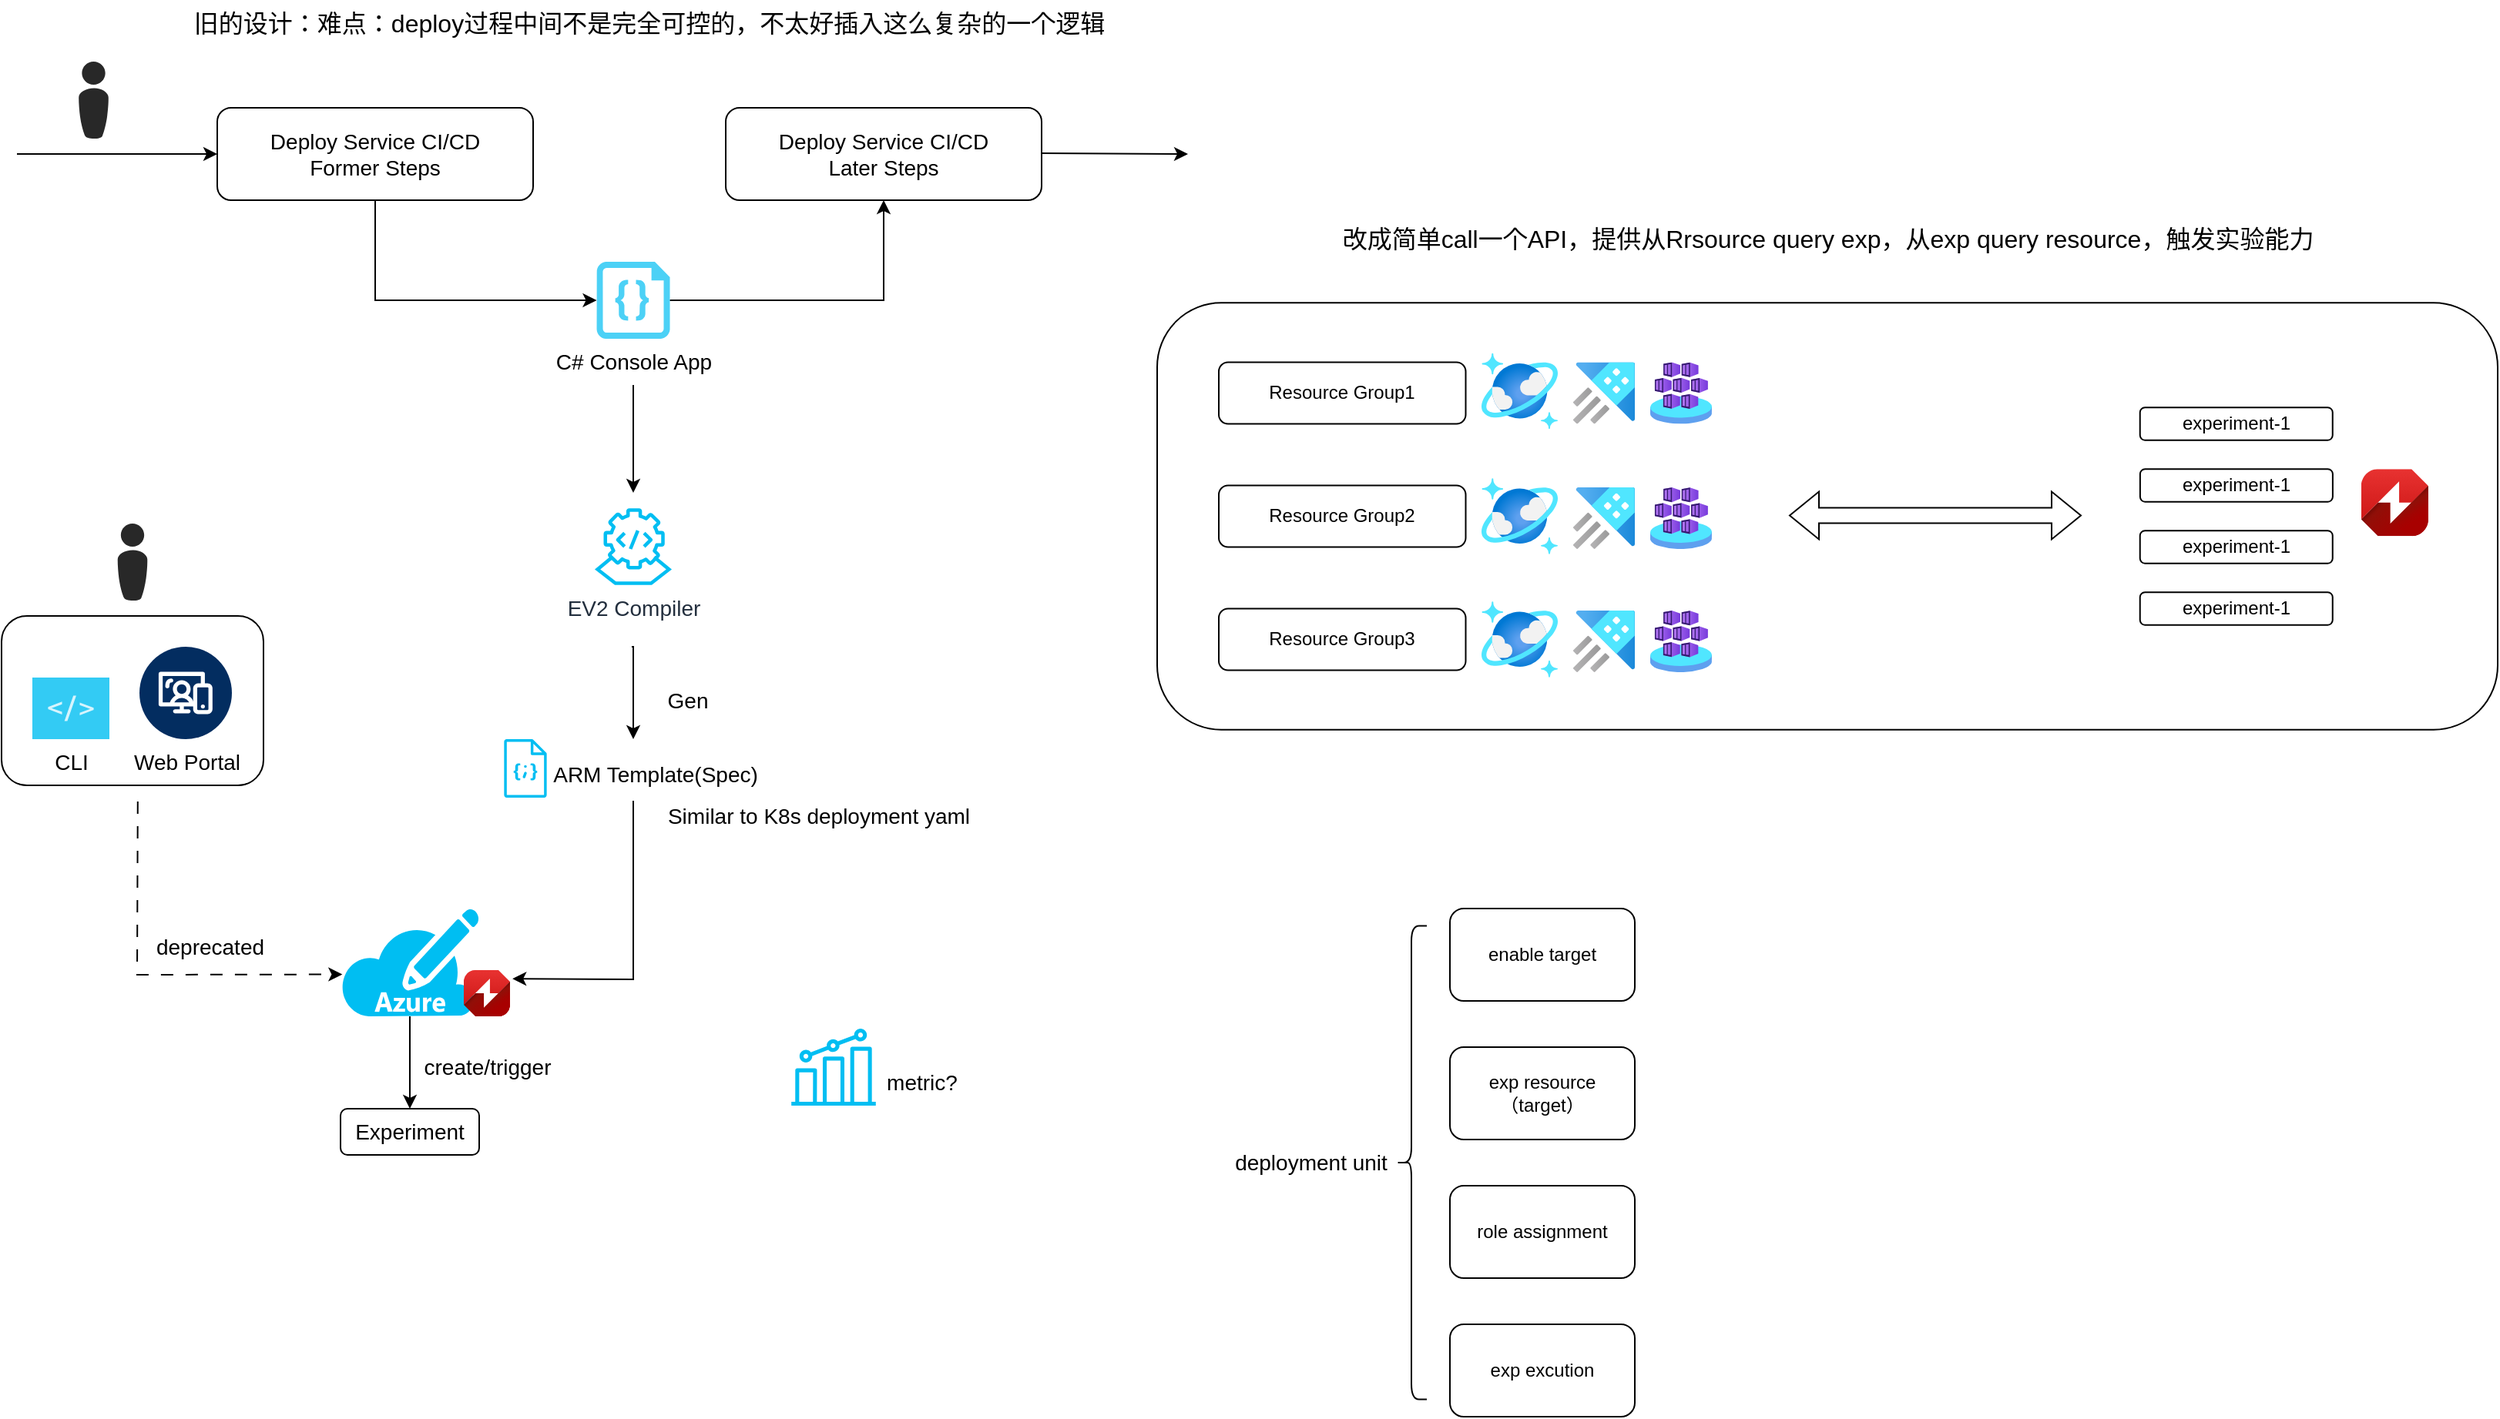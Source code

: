 <mxfile version="24.7.5">
  <diagram name="Page-1" id="mIlsuPGWo_PQo23G4Fa0">
    <mxGraphModel dx="1194" dy="783" grid="1" gridSize="10" guides="1" tooltips="1" connect="1" arrows="1" fold="1" page="0" pageScale="1" pageWidth="850" pageHeight="1100" math="0" shadow="0">
      <root>
        <mxCell id="0" />
        <mxCell id="1" parent="0" />
        <mxCell id="ENxh8J6eoAy1FwvknYnc-28" value="" style="rounded=1;whiteSpace=wrap;html=1;" parent="1" vertex="1">
          <mxGeometry x="790" y="216.62" width="870" height="277.25" as="geometry" />
        </mxCell>
        <mxCell id="2I6tu4B--KC1xBCraNEP-8" value="" style="rounded=1;whiteSpace=wrap;html=1;fontSize=14;" parent="1" vertex="1">
          <mxGeometry x="40" y="420" width="170" height="110" as="geometry" />
        </mxCell>
        <mxCell id="2I6tu4B--KC1xBCraNEP-2" value="CLI&lt;div style=&quot;font-size: 14px;&quot;&gt;&lt;br style=&quot;font-size: 14px;&quot;&gt;&lt;/div&gt;" style="sketch=0;pointerEvents=1;shadow=0;dashed=0;html=1;labelPosition=center;verticalLabelPosition=bottom;verticalAlign=top;align=center;outlineConnect=0;shape=mxgraph.veeam2.command_line;fillColor=#00BEF2;strokeColor=#6c8ebf;opacity=80;fontSize=14;" parent="1" vertex="1">
          <mxGeometry x="60" y="460" width="50" height="40" as="geometry" />
        </mxCell>
        <mxCell id="2I6tu4B--KC1xBCraNEP-4" value="&lt;div style=&quot;font-size: 14px;&quot;&gt;&lt;br style=&quot;font-size: 14px;&quot;&gt;&lt;/div&gt;" style="verticalLabelPosition=bottom;aspect=fixed;html=1;shape=mxgraph.salesforce.web2;strokeColor=#00BEF2;fillColor=#00BEF2;fontSize=14;" parent="1" vertex="1">
          <mxGeometry x="129.5" y="440" width="60" height="60" as="geometry" />
        </mxCell>
        <mxCell id="2I6tu4B--KC1xBCraNEP-6" value="" style="verticalLabelPosition=bottom;sketch=0;html=1;fillColor=#282828;strokeColor=none;verticalAlign=top;pointerEvents=1;align=center;shape=mxgraph.cisco_safe.people_places_things_icons.icon8;fontSize=14;" parent="1" vertex="1">
          <mxGeometry x="90" y="60" width="19.5" height="50" as="geometry" />
        </mxCell>
        <mxCell id="2I6tu4B--KC1xBCraNEP-7" value="" style="endArrow=classic;html=1;rounded=0;dashed=1;dashPattern=8 8;exitX=0.52;exitY=1.095;exitDx=0;exitDy=0;exitPerimeter=0;entryX=0.013;entryY=0.611;entryDx=0;entryDy=0;entryPerimeter=0;fontSize=14;" parent="1" source="2I6tu4B--KC1xBCraNEP-8" target="2I6tu4B--KC1xBCraNEP-1" edge="1">
          <mxGeometry width="50" height="50" relative="1" as="geometry">
            <mxPoint x="240" y="490" as="sourcePoint" />
            <mxPoint x="320" y="610" as="targetPoint" />
            <Array as="points">
              <mxPoint x="128" y="653" />
            </Array>
          </mxGeometry>
        </mxCell>
        <mxCell id="2I6tu4B--KC1xBCraNEP-9" value="Web Portal" style="text;html=1;align=center;verticalAlign=middle;whiteSpace=wrap;rounded=0;fontSize=14;" parent="1" vertex="1">
          <mxGeometry x="110" y="500" width="100.5" height="30" as="geometry" />
        </mxCell>
        <mxCell id="2I6tu4B--KC1xBCraNEP-11" value="EV2 Compiler&lt;div style=&quot;font-size: 14px;&quot;&gt;&lt;br style=&quot;font-size: 14px;&quot;&gt;&lt;/div&gt;" style="sketch=0;outlineConnect=0;fontColor=#232F3E;gradientColor=none;fillColor=#00BEF2;strokeColor=#3333FF;dashed=0;verticalLabelPosition=bottom;verticalAlign=top;align=center;html=1;fontSize=14;fontStyle=0;aspect=fixed;shape=mxgraph.aws4.mainframe_modernization_compiler;" parent="1" vertex="1">
          <mxGeometry x="425" y="350" width="50" height="50" as="geometry" />
        </mxCell>
        <mxCell id="2I6tu4B--KC1xBCraNEP-17" value="" style="group;fontSize=14;" parent="1" vertex="1" connectable="0">
          <mxGeometry x="366.11" y="500" width="187.77" height="42" as="geometry" />
        </mxCell>
        <mxCell id="2I6tu4B--KC1xBCraNEP-12" value="" style="sketch=0;outlineConnect=0;fontColor=#232F3E;gradientColor=none;fillColor=#00BEF2;strokeColor=none;dashed=0;verticalLabelPosition=bottom;verticalAlign=top;align=center;html=1;fontSize=14;fontStyle=0;aspect=fixed;pointerEvents=1;shape=mxgraph.aws4.json_script;" parent="2I6tu4B--KC1xBCraNEP-17" vertex="1">
          <mxGeometry width="27.77" height="38" as="geometry" />
        </mxCell>
        <mxCell id="2I6tu4B--KC1xBCraNEP-16" value="ARM Template(Spec)" style="text;html=1;align=center;verticalAlign=middle;resizable=0;points=[];autosize=1;strokeColor=none;fillColor=none;fontSize=14;" parent="2I6tu4B--KC1xBCraNEP-17" vertex="1">
          <mxGeometry x="17.77" y="8" width="160" height="30" as="geometry" />
        </mxCell>
        <mxCell id="2I6tu4B--KC1xBCraNEP-19" value="" style="endArrow=classic;html=1;rounded=0;fontSize=14;" parent="1" edge="1">
          <mxGeometry width="50" height="50" relative="1" as="geometry">
            <mxPoint x="449" y="440" as="sourcePoint" />
            <mxPoint x="450" y="500" as="targetPoint" />
            <Array as="points">
              <mxPoint x="450" y="440" />
            </Array>
          </mxGeometry>
        </mxCell>
        <mxCell id="2I6tu4B--KC1xBCraNEP-20" value="Gen" style="text;html=1;align=center;verticalAlign=middle;resizable=0;points=[];autosize=1;strokeColor=none;fillColor=none;fontSize=14;" parent="1" vertex="1">
          <mxGeometry x="460" y="460" width="50" height="30" as="geometry" />
        </mxCell>
        <mxCell id="2I6tu4B--KC1xBCraNEP-21" value="" style="endArrow=classic;html=1;rounded=0;entryX=1.053;entryY=0.187;entryDx=0;entryDy=0;entryPerimeter=0;fontSize=14;" parent="1" target="2I6tu4B--KC1xBCraNEP-10" edge="1">
          <mxGeometry width="50" height="50" relative="1" as="geometry">
            <mxPoint x="450" y="540" as="sourcePoint" />
            <mxPoint x="425.82" y="630" as="targetPoint" />
            <Array as="points">
              <mxPoint x="450" y="656" />
            </Array>
          </mxGeometry>
        </mxCell>
        <mxCell id="2I6tu4B--KC1xBCraNEP-29" style="edgeStyle=orthogonalEdgeStyle;rounded=0;orthogonalLoop=1;jettySize=auto;html=1;fontSize=14;" parent="1" edge="1">
          <mxGeometry relative="1" as="geometry">
            <mxPoint x="450" y="270" as="sourcePoint" />
            <mxPoint x="450" y="340" as="targetPoint" />
          </mxGeometry>
        </mxCell>
        <mxCell id="2I6tu4B--KC1xBCraNEP-30" style="edgeStyle=orthogonalEdgeStyle;rounded=0;orthogonalLoop=1;jettySize=auto;html=1;exitX=1;exitY=0.5;exitDx=0;exitDy=0;exitPerimeter=0;entryX=0.5;entryY=1;entryDx=0;entryDy=0;fontSize=14;" parent="1" source="2I6tu4B--KC1xBCraNEP-23" target="2I6tu4B--KC1xBCraNEP-26" edge="1">
          <mxGeometry relative="1" as="geometry" />
        </mxCell>
        <mxCell id="2I6tu4B--KC1xBCraNEP-23" value="C# Con&lt;span style=&quot;background-color: initial; font-size: 14px;&quot;&gt;sole App&lt;/span&gt;" style="verticalLabelPosition=bottom;html=1;verticalAlign=top;align=center;strokeColor=none;fillColor=#00BEF2;shape=mxgraph.azure.code_file;pointerEvents=1;opacity=70;fontSize=14;" parent="1" vertex="1">
          <mxGeometry x="426.25" y="190" width="47.5" height="50" as="geometry" />
        </mxCell>
        <mxCell id="2I6tu4B--KC1xBCraNEP-25" value="Deploy Service CI/CD&lt;div style=&quot;font-size: 14px;&quot;&gt;Former Steps&lt;/div&gt;" style="rounded=1;whiteSpace=wrap;html=1;fontSize=14;" parent="1" vertex="1">
          <mxGeometry x="180" y="90" width="205" height="60" as="geometry" />
        </mxCell>
        <mxCell id="2I6tu4B--KC1xBCraNEP-26" value="Deploy Service CI/CD&lt;div style=&quot;font-size: 14px;&quot;&gt;Later Steps&lt;/div&gt;" style="rounded=1;whiteSpace=wrap;html=1;fontSize=14;" parent="1" vertex="1">
          <mxGeometry x="510" y="90" width="205" height="60" as="geometry" />
        </mxCell>
        <mxCell id="2I6tu4B--KC1xBCraNEP-28" style="edgeStyle=orthogonalEdgeStyle;rounded=0;orthogonalLoop=1;jettySize=auto;html=1;exitX=0.5;exitY=1;exitDx=0;exitDy=0;entryX=0;entryY=0.5;entryDx=0;entryDy=0;entryPerimeter=0;fontSize=14;" parent="1" source="2I6tu4B--KC1xBCraNEP-25" target="2I6tu4B--KC1xBCraNEP-23" edge="1">
          <mxGeometry relative="1" as="geometry" />
        </mxCell>
        <mxCell id="2I6tu4B--KC1xBCraNEP-31" value="" style="sketch=0;outlineConnect=0;fontColor=#232F3E;gradientColor=none;fillColor=#00BEF2;strokeColor=none;dashed=0;verticalLabelPosition=bottom;verticalAlign=top;align=center;html=1;fontSize=14;fontStyle=0;aspect=fixed;pointerEvents=1;shape=mxgraph.aws4.metrics;" parent="1" vertex="1">
          <mxGeometry x="552.53" y="688" width="54.93" height="50" as="geometry" />
        </mxCell>
        <mxCell id="2I6tu4B--KC1xBCraNEP-32" value="metric?" style="text;html=1;align=center;verticalAlign=middle;resizable=0;points=[];autosize=1;strokeColor=none;fillColor=none;fontSize=14;" parent="1" vertex="1">
          <mxGeometry x="602.46" y="708" width="70" height="30" as="geometry" />
        </mxCell>
        <mxCell id="2I6tu4B--KC1xBCraNEP-35" value="Experiment" style="rounded=1;whiteSpace=wrap;html=1;fontSize=14;" parent="1" vertex="1">
          <mxGeometry x="260" y="740" width="90" height="30" as="geometry" />
        </mxCell>
        <mxCell id="2I6tu4B--KC1xBCraNEP-36" value="" style="group;fontSize=14;" parent="1" vertex="1" connectable="0">
          <mxGeometry x="260" y="610" width="110" height="70" as="geometry" />
        </mxCell>
        <mxCell id="2I6tu4B--KC1xBCraNEP-1" value="" style="verticalLabelPosition=bottom;html=1;verticalAlign=top;align=center;strokeColor=none;fillColor=#00BEF2;shape=mxgraph.azure.azure_subscription;fontSize=14;" parent="2I6tu4B--KC1xBCraNEP-36" vertex="1">
          <mxGeometry width="90" height="70" as="geometry" />
        </mxCell>
        <mxCell id="2I6tu4B--KC1xBCraNEP-10" value="" style="image;aspect=fixed;html=1;points=[];align=center;fontSize=14;image=img/lib/azure2/other/Azure_Chaos_Studio.svg;" parent="2I6tu4B--KC1xBCraNEP-36" vertex="1">
          <mxGeometry x="80" y="40" width="30" height="30" as="geometry" />
        </mxCell>
        <mxCell id="2I6tu4B--KC1xBCraNEP-37" value="" style="edgeStyle=orthogonalEdgeStyle;rounded=0;orthogonalLoop=1;jettySize=auto;html=1;fontSize=14;" parent="1" source="2I6tu4B--KC1xBCraNEP-1" target="2I6tu4B--KC1xBCraNEP-35" edge="1">
          <mxGeometry relative="1" as="geometry" />
        </mxCell>
        <mxCell id="2I6tu4B--KC1xBCraNEP-38" value="create/trigger" style="text;html=1;align=center;verticalAlign=middle;resizable=0;points=[];autosize=1;strokeColor=none;fillColor=none;fontSize=14;" parent="1" vertex="1">
          <mxGeometry x="300" y="698" width="110" height="30" as="geometry" />
        </mxCell>
        <mxCell id="2I6tu4B--KC1xBCraNEP-39" value="" style="verticalLabelPosition=bottom;sketch=0;html=1;fillColor=#282828;strokeColor=none;verticalAlign=top;pointerEvents=1;align=center;shape=mxgraph.cisco_safe.people_places_things_icons.icon8;fontSize=14;" parent="1" vertex="1">
          <mxGeometry x="115.25" y="360" width="19.5" height="50" as="geometry" />
        </mxCell>
        <mxCell id="2I6tu4B--KC1xBCraNEP-40" value="deprecated" style="text;html=1;align=center;verticalAlign=middle;resizable=0;points=[];autosize=1;strokeColor=none;fillColor=none;fontSize=14;" parent="1" vertex="1">
          <mxGeometry x="129.75" y="620" width="90" height="30" as="geometry" />
        </mxCell>
        <mxCell id="2I6tu4B--KC1xBCraNEP-41" value="" style="endArrow=classic;html=1;rounded=0;entryX=0;entryY=0.5;entryDx=0;entryDy=0;fontSize=14;" parent="1" target="2I6tu4B--KC1xBCraNEP-25" edge="1">
          <mxGeometry width="50" height="50" relative="1" as="geometry">
            <mxPoint x="50" y="120" as="sourcePoint" />
            <mxPoint x="450" y="400" as="targetPoint" />
          </mxGeometry>
        </mxCell>
        <mxCell id="2I6tu4B--KC1xBCraNEP-42" value="" style="endArrow=classic;html=1;rounded=0;fontSize=14;" parent="1" edge="1">
          <mxGeometry width="50" height="50" relative="1" as="geometry">
            <mxPoint x="715" y="119.5" as="sourcePoint" />
            <mxPoint x="810" y="120" as="targetPoint" />
          </mxGeometry>
        </mxCell>
        <mxCell id="2I6tu4B--KC1xBCraNEP-44" value="Similar to K8s deployment yaml" style="text;html=1;align=center;verticalAlign=middle;resizable=0;points=[];autosize=1;strokeColor=none;fillColor=none;fontSize=14;" parent="1" vertex="1">
          <mxGeometry x="460" y="535" width="220" height="30" as="geometry" />
        </mxCell>
        <mxCell id="ENxh8J6eoAy1FwvknYnc-1" value="Resource Group1" style="rounded=1;whiteSpace=wrap;html=1;" parent="1" vertex="1">
          <mxGeometry x="830" y="255.25" width="160.25" height="40" as="geometry" />
        </mxCell>
        <mxCell id="ENxh8J6eoAy1FwvknYnc-2" value="Resource Group2" style="rounded=1;whiteSpace=wrap;html=1;" parent="1" vertex="1">
          <mxGeometry x="830" y="335.25" width="160.25" height="40" as="geometry" />
        </mxCell>
        <mxCell id="ENxh8J6eoAy1FwvknYnc-3" value="Resource Group3" style="rounded=1;whiteSpace=wrap;html=1;" parent="1" vertex="1">
          <mxGeometry x="830" y="415.25" width="160.25" height="40" as="geometry" />
        </mxCell>
        <mxCell id="ENxh8J6eoAy1FwvknYnc-8" value="" style="image;aspect=fixed;html=1;points=[];align=center;fontSize=12;image=img/lib/azure2/databases/Azure_Data_Explorer_Clusters.svg;" parent="1" vertex="1">
          <mxGeometry x="1060" y="255.25" width="40" height="40" as="geometry" />
        </mxCell>
        <mxCell id="ENxh8J6eoAy1FwvknYnc-10" value="" style="image;aspect=fixed;html=1;points=[];align=center;fontSize=12;image=img/lib/azure2/databases/Azure_Cosmos_DB.svg;" parent="1" vertex="1">
          <mxGeometry x="1000.5" y="249.25" width="49.5" height="49.5" as="geometry" />
        </mxCell>
        <mxCell id="ENxh8J6eoAy1FwvknYnc-11" value="" style="image;aspect=fixed;html=1;points=[];align=center;fontSize=12;image=img/lib/azure2/other/Arc_Kubernetes.svg;" parent="1" vertex="1">
          <mxGeometry x="1110" y="255.25" width="40" height="40" as="geometry" />
        </mxCell>
        <mxCell id="ENxh8J6eoAy1FwvknYnc-12" value="" style="image;aspect=fixed;html=1;points=[];align=center;fontSize=12;image=img/lib/azure2/databases/Azure_Data_Explorer_Clusters.svg;" parent="1" vertex="1">
          <mxGeometry x="1060" y="336.5" width="40" height="40" as="geometry" />
        </mxCell>
        <mxCell id="ENxh8J6eoAy1FwvknYnc-13" value="" style="image;aspect=fixed;html=1;points=[];align=center;fontSize=12;image=img/lib/azure2/databases/Azure_Cosmos_DB.svg;" parent="1" vertex="1">
          <mxGeometry x="1000.5" y="330.5" width="49.5" height="49.5" as="geometry" />
        </mxCell>
        <mxCell id="ENxh8J6eoAy1FwvknYnc-14" value="" style="image;aspect=fixed;html=1;points=[];align=center;fontSize=12;image=img/lib/azure2/other/Arc_Kubernetes.svg;" parent="1" vertex="1">
          <mxGeometry x="1110" y="336.5" width="40" height="40" as="geometry" />
        </mxCell>
        <mxCell id="ENxh8J6eoAy1FwvknYnc-15" value="" style="image;aspect=fixed;html=1;points=[];align=center;fontSize=12;image=img/lib/azure2/databases/Azure_Data_Explorer_Clusters.svg;" parent="1" vertex="1">
          <mxGeometry x="1060" y="416.5" width="40" height="40" as="geometry" />
        </mxCell>
        <mxCell id="ENxh8J6eoAy1FwvknYnc-16" value="" style="image;aspect=fixed;html=1;points=[];align=center;fontSize=12;image=img/lib/azure2/databases/Azure_Cosmos_DB.svg;" parent="1" vertex="1">
          <mxGeometry x="1000.5" y="410.5" width="49.5" height="49.5" as="geometry" />
        </mxCell>
        <mxCell id="ENxh8J6eoAy1FwvknYnc-17" value="" style="image;aspect=fixed;html=1;points=[];align=center;fontSize=12;image=img/lib/azure2/other/Arc_Kubernetes.svg;" parent="1" vertex="1">
          <mxGeometry x="1110" y="416.5" width="40" height="40" as="geometry" />
        </mxCell>
        <mxCell id="ENxh8J6eoAy1FwvknYnc-18" value="" style="image;aspect=fixed;html=1;points=[];align=center;fontSize=12;image=img/lib/azure2/other/Azure_Chaos_Studio.svg;" parent="1" vertex="1">
          <mxGeometry x="1571.43" y="324.62" width="43.5" height="43.5" as="geometry" />
        </mxCell>
        <mxCell id="ENxh8J6eoAy1FwvknYnc-19" value="experiment-1" style="rounded=1;whiteSpace=wrap;html=1;" parent="1" vertex="1">
          <mxGeometry x="1427.94" y="324.62" width="125" height="21.25" as="geometry" />
        </mxCell>
        <mxCell id="ENxh8J6eoAy1FwvknYnc-20" value="experiment-1" style="rounded=1;whiteSpace=wrap;html=1;" parent="1" vertex="1">
          <mxGeometry x="1427.87" y="284.62" width="125" height="21.25" as="geometry" />
        </mxCell>
        <mxCell id="ENxh8J6eoAy1FwvknYnc-21" value="experiment-1" style="rounded=1;whiteSpace=wrap;html=1;" parent="1" vertex="1">
          <mxGeometry x="1427.87" y="364.62" width="125" height="21.25" as="geometry" />
        </mxCell>
        <mxCell id="ENxh8J6eoAy1FwvknYnc-23" value="experiment-1" style="rounded=1;whiteSpace=wrap;html=1;" parent="1" vertex="1">
          <mxGeometry x="1427.87" y="404.62" width="125" height="21.25" as="geometry" />
        </mxCell>
        <mxCell id="ENxh8J6eoAy1FwvknYnc-26" value="" style="endArrow=classic;html=1;rounded=0;strokeColor=default;startArrow=block;shape=flexArrow;" parent="1" edge="1">
          <mxGeometry width="50" height="50" relative="1" as="geometry">
            <mxPoint x="1200" y="354.75" as="sourcePoint" />
            <mxPoint x="1390" y="354.75" as="targetPoint" />
          </mxGeometry>
        </mxCell>
        <mxCell id="ENxh8J6eoAy1FwvknYnc-29" value="&lt;font style=&quot;font-size: 16px;&quot;&gt;旧的设计：难点：deploy过程中间不是完全可控的，不太好插入这么复杂的一个逻辑&lt;/font&gt;" style="text;html=1;align=center;verticalAlign=middle;resizable=0;points=[];autosize=1;strokeColor=none;fillColor=none;" parent="1" vertex="1">
          <mxGeometry x="155" y="20" width="610" height="30" as="geometry" />
        </mxCell>
        <mxCell id="ENxh8J6eoAy1FwvknYnc-30" value="&lt;font style=&quot;font-size: 16px;&quot;&gt;改成简单call一个API，提供从Rrsource query exp，从exp query resource，触发实验能力&lt;/font&gt;" style="text;html=1;align=center;verticalAlign=middle;resizable=0;points=[];autosize=1;strokeColor=none;fillColor=none;" parent="1" vertex="1">
          <mxGeometry x="900" y="160" width="650" height="30" as="geometry" />
        </mxCell>
        <mxCell id="c0HxyCReg3H0I2ApPP-2-1" value="enable target" style="rounded=1;whiteSpace=wrap;html=1;" vertex="1" parent="1">
          <mxGeometry x="980" y="610" width="120" height="60" as="geometry" />
        </mxCell>
        <mxCell id="c0HxyCReg3H0I2ApPP-2-2" value="exp resource（target）" style="rounded=1;whiteSpace=wrap;html=1;" vertex="1" parent="1">
          <mxGeometry x="980" y="700" width="120" height="60" as="geometry" />
        </mxCell>
        <mxCell id="c0HxyCReg3H0I2ApPP-2-3" value="role assignment" style="rounded=1;whiteSpace=wrap;html=1;" vertex="1" parent="1">
          <mxGeometry x="980" y="790" width="120" height="60" as="geometry" />
        </mxCell>
        <mxCell id="c0HxyCReg3H0I2ApPP-2-4" value="exp excution" style="rounded=1;whiteSpace=wrap;html=1;" vertex="1" parent="1">
          <mxGeometry x="980" y="880" width="120" height="60" as="geometry" />
        </mxCell>
        <mxCell id="c0HxyCReg3H0I2ApPP-2-5" value="&lt;font style=&quot;font-size: 14px;&quot;&gt;deployment unit&lt;/font&gt;" style="text;html=1;align=center;verticalAlign=middle;whiteSpace=wrap;rounded=0;" vertex="1" parent="1">
          <mxGeometry x="820" y="760" width="140" height="30" as="geometry" />
        </mxCell>
        <mxCell id="c0HxyCReg3H0I2ApPP-2-7" value="" style="shape=curlyBracket;whiteSpace=wrap;html=1;rounded=1;labelPosition=left;verticalLabelPosition=middle;align=right;verticalAlign=middle;fillColor=#4C0099;strokeWidth=1;" vertex="1" parent="1">
          <mxGeometry x="945" y="621.25" width="20" height="307.5" as="geometry" />
        </mxCell>
      </root>
    </mxGraphModel>
  </diagram>
</mxfile>

